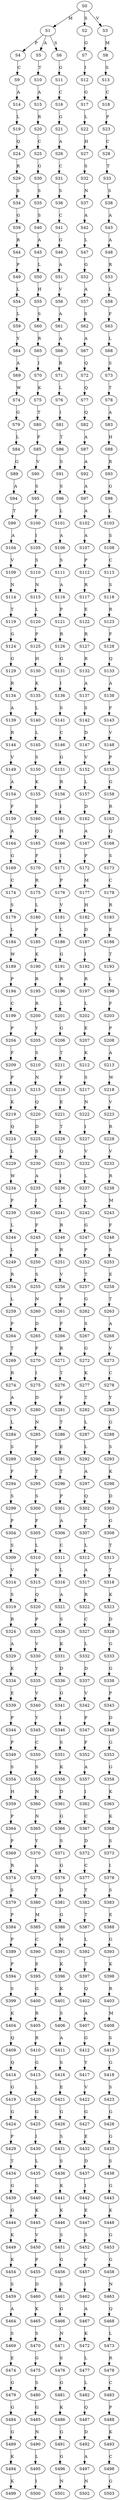 strict digraph  {
	S0 -> S1 [ label = M ];
	S0 -> S2 [ label = S ];
	S0 -> S3 [ label = V ];
	S1 -> S4 [ label = P ];
	S1 -> S5 [ label = A ];
	S1 -> S6 [ label = S ];
	S2 -> S7 [ label = G ];
	S3 -> S8 [ label = M ];
	S4 -> S9 [ label = C ];
	S5 -> S10 [ label = T ];
	S6 -> S11 [ label = G ];
	S7 -> S12 [ label = I ];
	S8 -> S13 [ label = S ];
	S9 -> S14 [ label = A ];
	S10 -> S15 [ label = A ];
	S11 -> S16 [ label = C ];
	S12 -> S17 [ label = G ];
	S13 -> S18 [ label = C ];
	S14 -> S19 [ label = L ];
	S15 -> S20 [ label = R ];
	S16 -> S21 [ label = G ];
	S17 -> S22 [ label = L ];
	S18 -> S23 [ label = P ];
	S19 -> S24 [ label = Q ];
	S20 -> S25 [ label = C ];
	S21 -> S26 [ label = A ];
	S22 -> S27 [ label = H ];
	S23 -> S28 [ label = C ];
	S24 -> S29 [ label = R ];
	S25 -> S30 [ label = G ];
	S26 -> S31 [ label = C ];
	S27 -> S32 [ label = S ];
	S28 -> S33 [ label = T ];
	S29 -> S34 [ label = S ];
	S30 -> S35 [ label = S ];
	S31 -> S36 [ label = S ];
	S32 -> S37 [ label = N ];
	S33 -> S38 [ label = S ];
	S34 -> S39 [ label = G ];
	S35 -> S40 [ label = S ];
	S36 -> S41 [ label = C ];
	S37 -> S42 [ label = A ];
	S38 -> S43 [ label = A ];
	S39 -> S44 [ label = R ];
	S40 -> S45 [ label = A ];
	S41 -> S46 [ label = G ];
	S42 -> S47 [ label = L ];
	S43 -> S48 [ label = A ];
	S44 -> S49 [ label = P ];
	S45 -> S50 [ label = L ];
	S46 -> S51 [ label = A ];
	S47 -> S52 [ label = G ];
	S48 -> S53 [ label = R ];
	S49 -> S54 [ label = L ];
	S50 -> S55 [ label = H ];
	S51 -> S56 [ label = V ];
	S52 -> S57 [ label = A ];
	S53 -> S58 [ label = L ];
	S54 -> S59 [ label = L ];
	S55 -> S60 [ label = S ];
	S56 -> S61 [ label = A ];
	S57 -> S62 [ label = S ];
	S58 -> S63 [ label = F ];
	S59 -> S64 [ label = Y ];
	S60 -> S65 [ label = R ];
	S61 -> S66 [ label = A ];
	S62 -> S67 [ label = A ];
	S63 -> S68 [ label = L ];
	S64 -> S69 [ label = A ];
	S65 -> S70 [ label = I ];
	S66 -> S71 [ label = R ];
	S67 -> S72 [ label = Q ];
	S68 -> S73 [ label = S ];
	S69 -> S74 [ label = W ];
	S70 -> S75 [ label = K ];
	S71 -> S76 [ label = L ];
	S72 -> S77 [ label = Q ];
	S73 -> S78 [ label = T ];
	S74 -> S79 [ label = G ];
	S75 -> S80 [ label = T ];
	S76 -> S81 [ label = I ];
	S77 -> S82 [ label = Q ];
	S78 -> S83 [ label = A ];
	S79 -> S84 [ label = L ];
	S80 -> S85 [ label = F ];
	S81 -> S86 [ label = T ];
	S82 -> S87 [ label = A ];
	S83 -> S88 [ label = H ];
	S84 -> S89 [ label = G ];
	S85 -> S90 [ label = V ];
	S86 -> S91 [ label = S ];
	S87 -> S92 [ label = A ];
	S88 -> S93 [ label = R ];
	S89 -> S94 [ label = A ];
	S90 -> S95 [ label = S ];
	S91 -> S96 [ label = S ];
	S92 -> S97 [ label = A ];
	S93 -> S98 [ label = G ];
	S94 -> S99 [ label = T ];
	S95 -> S100 [ label = P ];
	S96 -> S101 [ label = L ];
	S97 -> S102 [ label = A ];
	S98 -> S103 [ label = L ];
	S99 -> S104 [ label = A ];
	S100 -> S105 [ label = I ];
	S101 -> S106 [ label = A ];
	S102 -> S107 [ label = A ];
	S103 -> S108 [ label = S ];
	S104 -> S109 [ label = V ];
	S105 -> S110 [ label = S ];
	S106 -> S111 [ label = S ];
	S107 -> S112 [ label = P ];
	S108 -> S113 [ label = C ];
	S109 -> S114 [ label = N ];
	S110 -> S115 [ label = N ];
	S111 -> S116 [ label = A ];
	S112 -> S117 [ label = R ];
	S113 -> S118 [ label = S ];
	S114 -> S119 [ label = T ];
	S115 -> S120 [ label = L ];
	S116 -> S121 [ label = P ];
	S117 -> S122 [ label = E ];
	S118 -> S123 [ label = R ];
	S119 -> S124 [ label = G ];
	S120 -> S125 [ label = P ];
	S121 -> S126 [ label = R ];
	S122 -> S127 [ label = R ];
	S123 -> S128 [ label = F ];
	S124 -> S129 [ label = G ];
	S125 -> S130 [ label = H ];
	S126 -> S131 [ label = G ];
	S127 -> S132 [ label = R ];
	S128 -> S133 [ label = Q ];
	S129 -> S134 [ label = R ];
	S130 -> S135 [ label = K ];
	S131 -> S136 [ label = I ];
	S132 -> S137 [ label = A ];
	S133 -> S138 [ label = A ];
	S134 -> S139 [ label = A ];
	S135 -> S140 [ label = L ];
	S136 -> S141 [ label = S ];
	S137 -> S142 [ label = S ];
	S138 -> S143 [ label = F ];
	S139 -> S144 [ label = R ];
	S140 -> S145 [ label = L ];
	S141 -> S146 [ label = C ];
	S142 -> S147 [ label = D ];
	S143 -> S148 [ label = V ];
	S144 -> S149 [ label = V ];
	S145 -> S150 [ label = S ];
	S146 -> S151 [ label = G ];
	S147 -> S152 [ label = V ];
	S148 -> S153 [ label = P ];
	S149 -> S154 [ label = A ];
	S150 -> S155 [ label = K ];
	S151 -> S156 [ label = R ];
	S152 -> S157 [ label = L ];
	S153 -> S158 [ label = G ];
	S154 -> S159 [ label = F ];
	S155 -> S160 [ label = E ];
	S156 -> S161 [ label = I ];
	S157 -> S162 [ label = D ];
	S158 -> S163 [ label = R ];
	S159 -> S164 [ label = A ];
	S160 -> S165 [ label = Q ];
	S161 -> S166 [ label = H ];
	S162 -> S167 [ label = A ];
	S163 -> S168 [ label = Q ];
	S164 -> S169 [ label = G ];
	S165 -> S170 [ label = F ];
	S166 -> S171 [ label = I ];
	S167 -> S172 [ label = P ];
	S168 -> S173 [ label = S ];
	S169 -> S174 [ label = C ];
	S170 -> S175 [ label = R ];
	S171 -> S176 [ label = P ];
	S172 -> S177 [ label = M ];
	S173 -> S178 [ label = C ];
	S174 -> S179 [ label = S ];
	S175 -> S180 [ label = L ];
	S176 -> S181 [ label = V ];
	S177 -> S182 [ label = H ];
	S178 -> S183 [ label = R ];
	S179 -> S184 [ label = L ];
	S180 -> S185 [ label = P ];
	S181 -> S186 [ label = L ];
	S182 -> S187 [ label = D ];
	S183 -> S188 [ label = E ];
	S184 -> S189 [ label = W ];
	S185 -> S190 [ label = K ];
	S186 -> S191 [ label = G ];
	S187 -> S192 [ label = I ];
	S188 -> S193 [ label = T ];
	S189 -> S194 [ label = P ];
	S190 -> S195 [ label = R ];
	S191 -> S196 [ label = R ];
	S192 -> S197 [ label = R ];
	S193 -> S198 [ label = L ];
	S194 -> S199 [ label = C ];
	S195 -> S200 [ label = R ];
	S196 -> S201 [ label = L ];
	S197 -> S202 [ label = L ];
	S198 -> S203 [ label = F ];
	S199 -> S204 [ label = P ];
	S200 -> S205 [ label = Y ];
	S201 -> S206 [ label = G ];
	S202 -> S207 [ label = E ];
	S203 -> S208 [ label = P ];
	S204 -> S209 [ label = F ];
	S205 -> S210 [ label = S ];
	S206 -> S211 [ label = T ];
	S207 -> S212 [ label = K ];
	S208 -> S213 [ label = A ];
	S209 -> S214 [ label = P ];
	S210 -> S215 [ label = N ];
	S211 -> S216 [ label = F ];
	S212 -> S217 [ label = S ];
	S213 -> S218 [ label = W ];
	S214 -> S219 [ label = K ];
	S215 -> S220 [ label = Q ];
	S216 -> S221 [ label = E ];
	S217 -> S222 [ label = N ];
	S218 -> S223 [ label = V ];
	S219 -> S224 [ label = Q ];
	S220 -> S225 [ label = D ];
	S221 -> S226 [ label = T ];
	S222 -> S227 [ label = I ];
	S223 -> S228 [ label = R ];
	S224 -> S229 [ label = L ];
	S225 -> S230 [ label = S ];
	S226 -> S231 [ label = Q ];
	S227 -> S232 [ label = V ];
	S228 -> S233 [ label = V ];
	S229 -> S234 [ label = W ];
	S230 -> S235 [ label = A ];
	S231 -> S236 [ label = I ];
	S232 -> S237 [ label = L ];
	S233 -> S238 [ label = R ];
	S234 -> S239 [ label = P ];
	S235 -> S240 [ label = I ];
	S236 -> S241 [ label = L ];
	S237 -> S242 [ label = L ];
	S238 -> S243 [ label = M ];
	S239 -> S244 [ label = L ];
	S240 -> S245 [ label = F ];
	S241 -> S246 [ label = R ];
	S242 -> S247 [ label = G ];
	S243 -> S248 [ label = F ];
	S244 -> S249 [ label = L ];
	S245 -> S250 [ label = R ];
	S246 -> S251 [ label = R ];
	S247 -> S252 [ label = P ];
	S248 -> S253 [ label = S ];
	S249 -> S254 [ label = R ];
	S250 -> S255 [ label = S ];
	S251 -> S256 [ label = V ];
	S252 -> S257 [ label = T ];
	S253 -> S258 [ label = E ];
	S254 -> S259 [ label = L ];
	S255 -> S260 [ label = N ];
	S256 -> S261 [ label = P ];
	S257 -> S262 [ label = G ];
	S258 -> S263 [ label = T ];
	S259 -> S264 [ label = P ];
	S260 -> S265 [ label = D ];
	S261 -> S266 [ label = F ];
	S262 -> S267 [ label = S ];
	S263 -> S268 [ label = A ];
	S264 -> S269 [ label = T ];
	S265 -> S270 [ label = F ];
	S266 -> S271 [ label = R ];
	S267 -> S272 [ label = G ];
	S268 -> S273 [ label = V ];
	S269 -> S274 [ label = R ];
	S270 -> S275 [ label = I ];
	S271 -> S276 [ label = T ];
	S272 -> S277 [ label = K ];
	S273 -> S278 [ label = C ];
	S274 -> S279 [ label = A ];
	S275 -> S280 [ label = D ];
	S276 -> S281 [ label = F ];
	S277 -> S282 [ label = T ];
	S278 -> S283 [ label = Y ];
	S279 -> S284 [ label = L ];
	S280 -> S285 [ label = N ];
	S281 -> S286 [ label = T ];
	S282 -> S287 [ label = L ];
	S283 -> S288 [ label = G ];
	S284 -> S289 [ label = S ];
	S285 -> S290 [ label = P ];
	S286 -> S291 [ label = E ];
	S287 -> S292 [ label = L ];
	S288 -> S293 [ label = S ];
	S289 -> S294 [ label = F ];
	S290 -> S295 [ label = T ];
	S291 -> S296 [ label = T ];
	S292 -> S297 [ label = A ];
	S293 -> S298 [ label = K ];
	S294 -> S299 [ label = S ];
	S295 -> S300 [ label = S ];
	S296 -> S301 [ label = P ];
	S297 -> S302 [ label = Q ];
	S298 -> S303 [ label = D ];
	S299 -> S304 [ label = P ];
	S300 -> S305 [ label = F ];
	S301 -> S306 [ label = A ];
	S302 -> S307 [ label = T ];
	S303 -> S308 [ label = G ];
	S304 -> S309 [ label = S ];
	S305 -> S310 [ label = L ];
	S306 -> S311 [ label = C ];
	S307 -> S312 [ label = L ];
	S308 -> S313 [ label = T ];
	S309 -> S314 [ label = V ];
	S310 -> S315 [ label = N ];
	S311 -> S316 [ label = L ];
	S312 -> S317 [ label = A ];
	S313 -> S318 [ label = T ];
	S314 -> S319 [ label = S ];
	S315 -> S320 [ label = Q ];
	S316 -> S321 [ label = A ];
	S317 -> S322 [ label = R ];
	S318 -> S323 [ label = K ];
	S319 -> S324 [ label = R ];
	S320 -> S325 [ label = P ];
	S321 -> S326 [ label = S ];
	S322 -> S327 [ label = C ];
	S323 -> S328 [ label = D ];
	S324 -> S329 [ label = A ];
	S325 -> S330 [ label = V ];
	S326 -> S331 [ label = K ];
	S327 -> S332 [ label = L ];
	S328 -> S333 [ label = G ];
	S329 -> S334 [ label = K ];
	S330 -> S335 [ label = Y ];
	S331 -> S336 [ label = D ];
	S332 -> S337 [ label = D ];
	S333 -> S338 [ label = G ];
	S334 -> S339 [ label = E ];
	S335 -> S340 [ label = V ];
	S336 -> S341 [ label = G ];
	S337 -> S342 [ label = V ];
	S338 -> S343 [ label = P ];
	S339 -> S344 [ label = P ];
	S340 -> S345 [ label = Y ];
	S341 -> S346 [ label = I ];
	S342 -> S347 [ label = P ];
	S343 -> S348 [ label = D ];
	S344 -> S349 [ label = P ];
	S345 -> S350 [ label = C ];
	S346 -> S351 [ label = S ];
	S347 -> S352 [ label = F ];
	S348 -> S353 [ label = G ];
	S349 -> S354 [ label = S ];
	S350 -> S355 [ label = S ];
	S351 -> S356 [ label = K ];
	S352 -> S357 [ label = A ];
	S353 -> S358 [ label = G ];
	S354 -> S359 [ label = H ];
	S355 -> S360 [ label = N ];
	S356 -> S361 [ label = D ];
	S357 -> S362 [ label = I ];
	S358 -> S363 [ label = K ];
	S359 -> S364 [ label = P ];
	S360 -> S365 [ label = N ];
	S361 -> S366 [ label = G ];
	S362 -> S367 [ label = C ];
	S363 -> S368 [ label = K ];
	S364 -> S369 [ label = P ];
	S365 -> S370 [ label = Y ];
	S366 -> S371 [ label = S ];
	S367 -> S372 [ label = D ];
	S368 -> S373 [ label = S ];
	S369 -> S374 [ label = R ];
	S370 -> S375 [ label = A ];
	S371 -> S376 [ label = G ];
	S372 -> S377 [ label = C ];
	S373 -> S378 [ label = I ];
	S374 -> S379 [ label = S ];
	S375 -> S380 [ label = T ];
	S376 -> S381 [ label = D ];
	S377 -> S382 [ label = T ];
	S378 -> S383 [ label = S ];
	S379 -> S384 [ label = P ];
	S380 -> S385 [ label = M ];
	S381 -> S386 [ label = G ];
	S382 -> S387 [ label = T ];
	S383 -> S388 [ label = E ];
	S384 -> S389 [ label = P ];
	S385 -> S390 [ label = C ];
	S386 -> S391 [ label = N ];
	S387 -> S392 [ label = L ];
	S388 -> S393 [ label = G ];
	S389 -> S394 [ label = P ];
	S390 -> S395 [ label = E ];
	S391 -> S396 [ label = K ];
	S392 -> S397 [ label = T ];
	S393 -> S398 [ label = K ];
	S394 -> S399 [ label = S ];
	S395 -> S400 [ label = G ];
	S396 -> S401 [ label = K ];
	S397 -> S402 [ label = Q ];
	S398 -> S403 [ label = R ];
	S399 -> S404 [ label = K ];
	S400 -> S405 [ label = R ];
	S401 -> S406 [ label = S ];
	S402 -> S407 [ label = A ];
	S403 -> S408 [ label = M ];
	S404 -> S409 [ label = Q ];
	S405 -> S410 [ label = R ];
	S406 -> S411 [ label = A ];
	S407 -> S412 [ label = G ];
	S408 -> S413 [ label = S ];
	S409 -> S414 [ label = Q ];
	S410 -> S415 [ label = G ];
	S411 -> S416 [ label = S ];
	S412 -> S417 [ label = Y ];
	S413 -> S418 [ label = G ];
	S414 -> S419 [ label = G ];
	S415 -> S420 [ label = L ];
	S416 -> S421 [ label = E ];
	S417 -> S422 [ label = V ];
	S418 -> S423 [ label = S ];
	S419 -> S424 [ label = G ];
	S420 -> S425 [ label = G ];
	S421 -> S426 [ label = G ];
	S422 -> S427 [ label = G ];
	S423 -> S428 [ label = G ];
	S424 -> S429 [ label = P ];
	S425 -> S430 [ label = I ];
	S426 -> S431 [ label = S ];
	S427 -> S432 [ label = E ];
	S428 -> S433 [ label = G ];
	S429 -> S434 [ label = T ];
	S430 -> S435 [ label = L ];
	S431 -> S436 [ label = S ];
	S432 -> S437 [ label = D ];
	S433 -> S438 [ label = S ];
	S434 -> S439 [ label = G ];
	S435 -> S440 [ label = G ];
	S436 -> S441 [ label = K ];
	S437 -> S442 [ label = I ];
	S438 -> S443 [ label = G ];
	S439 -> S444 [ label = G ];
	S440 -> S445 [ label = K ];
	S441 -> S446 [ label = K ];
	S442 -> S447 [ label = E ];
	S443 -> S448 [ label = K ];
	S444 -> S449 [ label = K ];
	S445 -> S450 [ label = V ];
	S446 -> S451 [ label = S ];
	S447 -> S452 [ label = S ];
	S448 -> S453 [ label = G ];
	S449 -> S454 [ label = K ];
	S450 -> S455 [ label = P ];
	S451 -> S456 [ label = G ];
	S452 -> S457 [ label = V ];
	S453 -> S458 [ label = G ];
	S454 -> S459 [ label = S ];
	S455 -> S460 [ label = D ];
	S456 -> S461 [ label = S ];
	S457 -> S462 [ label = I ];
	S458 -> S463 [ label = N ];
	S459 -> S464 [ label = A ];
	S460 -> S465 [ label = K ];
	S461 -> S466 [ label = G ];
	S462 -> S467 [ label = A ];
	S463 -> S468 [ label = Q ];
	S464 -> S469 [ label = S ];
	S465 -> S470 [ label = S ];
	S466 -> S471 [ label = N ];
	S467 -> S472 [ label = K ];
	S468 -> S473 [ label = L ];
	S469 -> S474 [ label = E ];
	S470 -> S475 [ label = G ];
	S471 -> S476 [ label = S ];
	S472 -> S477 [ label = L ];
	S473 -> S478 [ label = R ];
	S474 -> S479 [ label = G ];
	S475 -> S480 [ label = S ];
	S476 -> S481 [ label = G ];
	S477 -> S482 [ label = L ];
	S478 -> S483 [ label = C ];
	S479 -> S484 [ label = G ];
	S480 -> S485 [ label = G ];
	S481 -> S486 [ label = K ];
	S482 -> S487 [ label = Q ];
	S483 -> S488 [ label = P ];
	S484 -> S489 [ label = G ];
	S485 -> S490 [ label = N ];
	S486 -> S491 [ label = G ];
	S487 -> S492 [ label = D ];
	S488 -> S493 [ label = K ];
	S489 -> S494 [ label = K ];
	S490 -> S495 [ label = L ];
	S491 -> S496 [ label = G ];
	S492 -> S497 [ label = A ];
	S493 -> S498 [ label = C ];
	S494 -> S499 [ label = K ];
	S495 -> S500 [ label = I ];
	S496 -> S501 [ label = N ];
	S497 -> S502 [ label = N ];
	S498 -> S503 [ label = G ];
}
